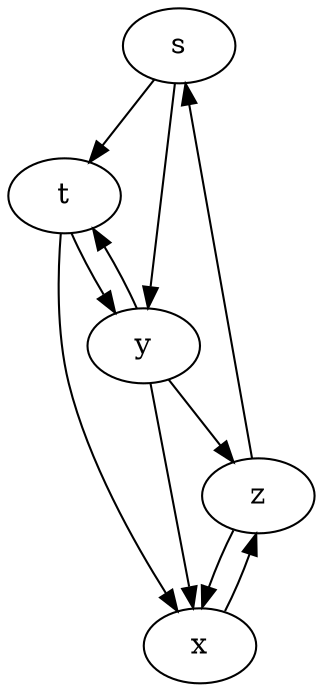digraph G {
s -> t[weight=10]
s -> y[weight=5]
t -> x[weight=1]
t -> y[weight=2]
x -> z[weight=4]
y -> t[weight=3]
y -> x[weight=9]
y -> z[weight=2]
z -> s[weight=7]
z -> x[weight=6]
}